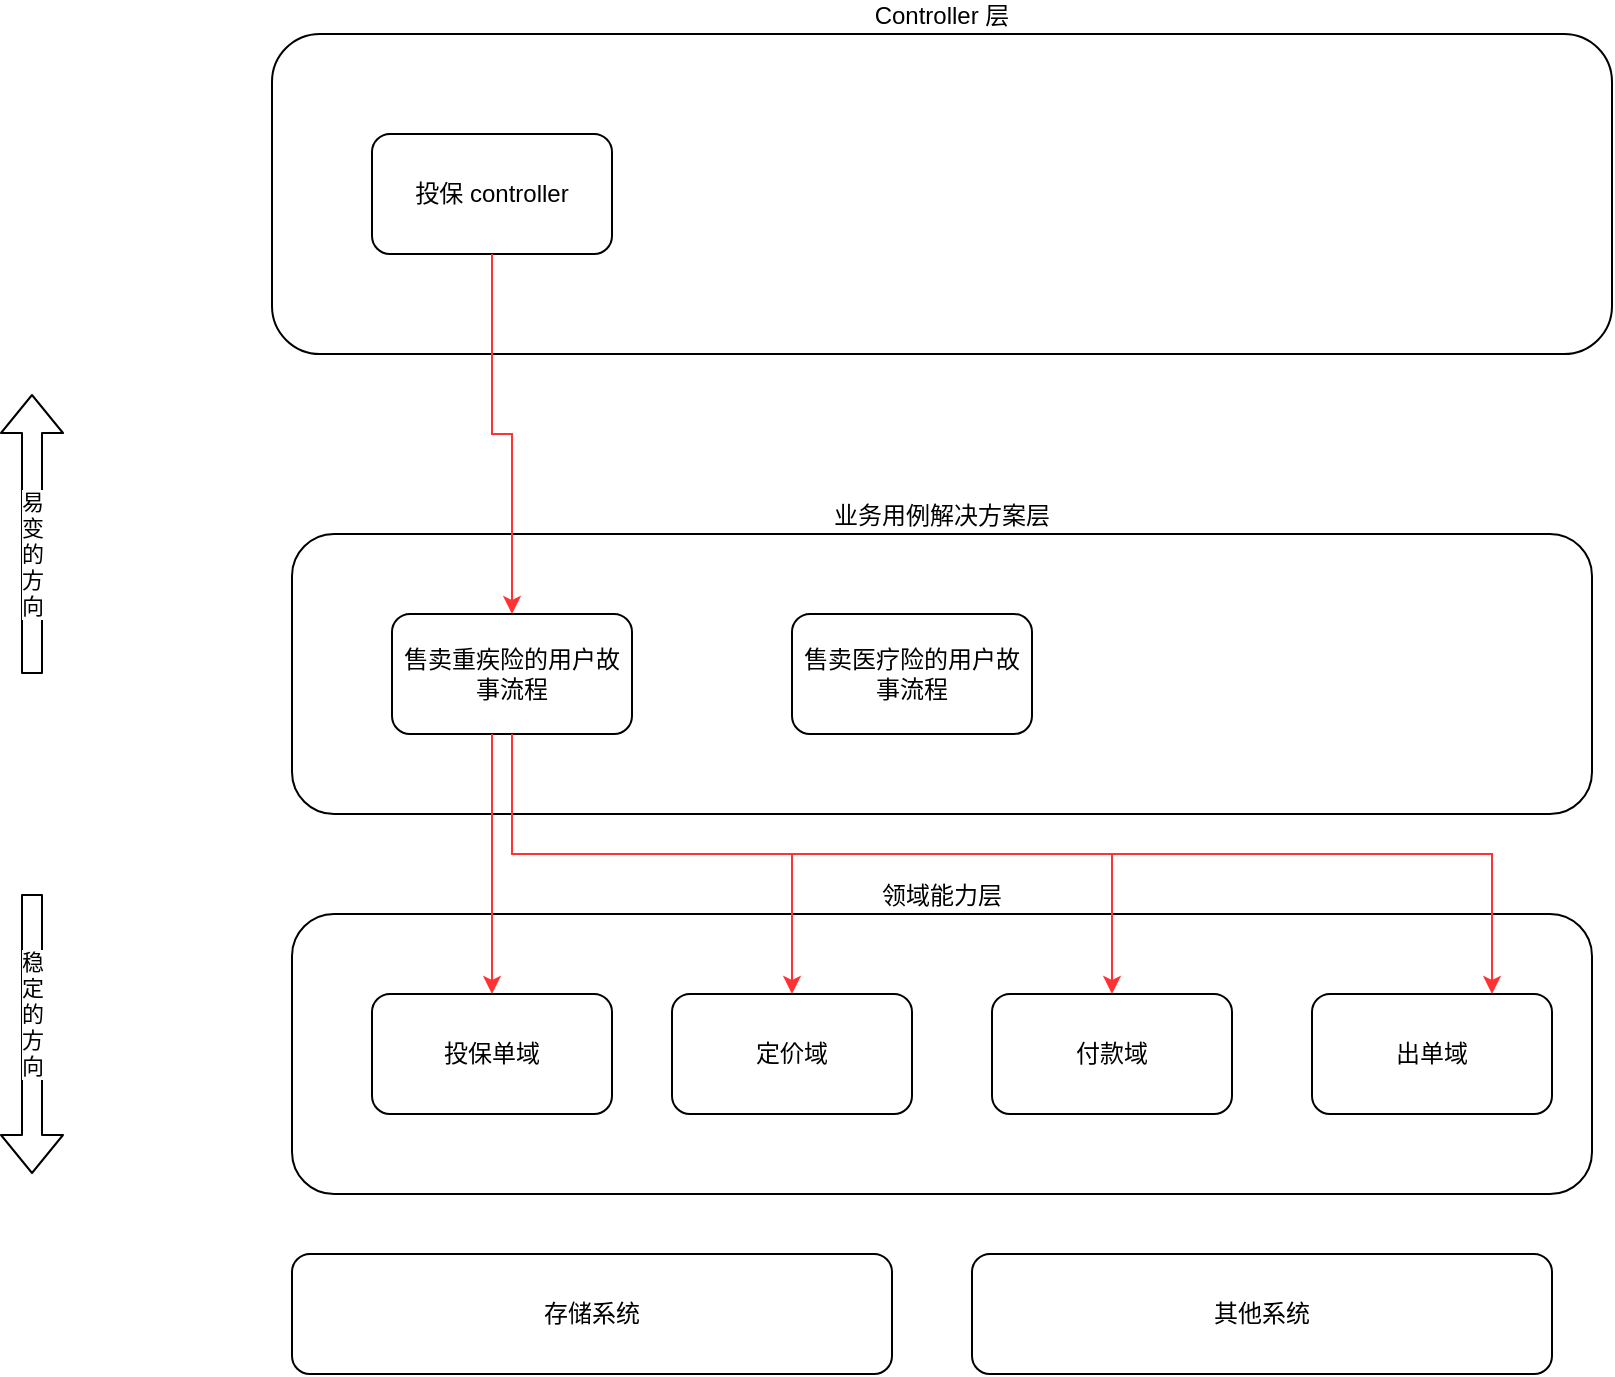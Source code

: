 <mxfile version="14.6.13" type="device"><diagram id="RcNigEhx3ysSZFdW-d6n" name="第 1 页"><mxGraphModel dx="1426" dy="860" grid="1" gridSize="10" guides="1" tooltips="1" connect="1" arrows="1" fold="1" page="1" pageScale="1" pageWidth="827" pageHeight="1169" math="0" shadow="0"><root><mxCell id="0"/><mxCell id="1" parent="0"/><mxCell id="Kyu0U2tLeAXra7n1gB3U-1" value="Controller 层" style="rounded=1;whiteSpace=wrap;html=1;labelPosition=center;verticalLabelPosition=top;align=center;verticalAlign=bottom;" parent="1" vertex="1"><mxGeometry x="260" y="140" width="670" height="160" as="geometry"/></mxCell><mxCell id="Kyu0U2tLeAXra7n1gB3U-2" value="投保 controller" style="rounded=1;whiteSpace=wrap;html=1;" parent="1" vertex="1"><mxGeometry x="310" y="190" width="120" height="60" as="geometry"/></mxCell><mxCell id="Kyu0U2tLeAXra7n1gB3U-3" value="业务用例解决方案层" style="rounded=1;whiteSpace=wrap;html=1;labelPosition=center;verticalLabelPosition=top;align=center;verticalAlign=bottom;" parent="1" vertex="1"><mxGeometry x="270" y="390" width="650" height="140" as="geometry"/></mxCell><mxCell id="Kyu0U2tLeAXra7n1gB3U-4" value="售卖重疾险的用户故事流程" style="rounded=1;whiteSpace=wrap;html=1;" parent="1" vertex="1"><mxGeometry x="320" y="430" width="120" height="60" as="geometry"/></mxCell><mxCell id="Kyu0U2tLeAXra7n1gB3U-5" value="售卖医疗险的用户故事流程" style="rounded=1;whiteSpace=wrap;html=1;" parent="1" vertex="1"><mxGeometry x="520" y="430" width="120" height="60" as="geometry"/></mxCell><mxCell id="Kyu0U2tLeAXra7n1gB3U-6" value="领域能力层" style="rounded=1;whiteSpace=wrap;html=1;labelPosition=center;verticalLabelPosition=top;align=center;verticalAlign=bottom;" parent="1" vertex="1"><mxGeometry x="270" y="580" width="650" height="140" as="geometry"/></mxCell><mxCell id="Kyu0U2tLeAXra7n1gB3U-7" value="投保单域" style="rounded=1;whiteSpace=wrap;html=1;" parent="1" vertex="1"><mxGeometry x="310" y="620" width="120" height="60" as="geometry"/></mxCell><mxCell id="Kyu0U2tLeAXra7n1gB3U-8" value="定价域" style="rounded=1;whiteSpace=wrap;html=1;" parent="1" vertex="1"><mxGeometry x="460" y="620" width="120" height="60" as="geometry"/></mxCell><mxCell id="Kyu0U2tLeAXra7n1gB3U-9" value="付款域" style="rounded=1;whiteSpace=wrap;html=1;" parent="1" vertex="1"><mxGeometry x="620" y="620" width="120" height="60" as="geometry"/></mxCell><mxCell id="Kyu0U2tLeAXra7n1gB3U-10" value="出单域" style="rounded=1;whiteSpace=wrap;html=1;" parent="1" vertex="1"><mxGeometry x="780" y="620" width="120" height="60" as="geometry"/></mxCell><mxCell id="Kyu0U2tLeAXra7n1gB3U-11" value="存储系统" style="rounded=1;whiteSpace=wrap;html=1;" parent="1" vertex="1"><mxGeometry x="270" y="750" width="300" height="60" as="geometry"/></mxCell><mxCell id="Kyu0U2tLeAXra7n1gB3U-12" value="其他系统" style="rounded=1;whiteSpace=wrap;html=1;" parent="1" vertex="1"><mxGeometry x="610" y="750" width="290" height="60" as="geometry"/></mxCell><mxCell id="Kyu0U2tLeAXra7n1gB3U-13" style="edgeStyle=orthogonalEdgeStyle;rounded=0;orthogonalLoop=1;jettySize=auto;html=1;strokeColor=#FF3333;" parent="1" source="Kyu0U2tLeAXra7n1gB3U-2" target="Kyu0U2tLeAXra7n1gB3U-4" edge="1"><mxGeometry relative="1" as="geometry"/></mxCell><mxCell id="Kyu0U2tLeAXra7n1gB3U-15" style="edgeStyle=orthogonalEdgeStyle;rounded=0;orthogonalLoop=1;jettySize=auto;html=1;strokeColor=#FF3333;" parent="1" source="Kyu0U2tLeAXra7n1gB3U-4" target="Kyu0U2tLeAXra7n1gB3U-8" edge="1"><mxGeometry relative="1" as="geometry"><Array as="points"><mxPoint x="380" y="550"/><mxPoint x="520" y="550"/></Array></mxGeometry></mxCell><mxCell id="Kyu0U2tLeAXra7n1gB3U-14" style="edgeStyle=orthogonalEdgeStyle;rounded=0;orthogonalLoop=1;jettySize=auto;html=1;strokeColor=#FF3333;" parent="1" source="Kyu0U2tLeAXra7n1gB3U-4" target="Kyu0U2tLeAXra7n1gB3U-7" edge="1"><mxGeometry relative="1" as="geometry"><Array as="points"><mxPoint x="370" y="520"/><mxPoint x="370" y="520"/></Array></mxGeometry></mxCell><mxCell id="Kyu0U2tLeAXra7n1gB3U-16" style="edgeStyle=orthogonalEdgeStyle;rounded=0;orthogonalLoop=1;jettySize=auto;html=1;entryX=0.5;entryY=0;entryDx=0;entryDy=0;strokeColor=#FF3333;" parent="1" source="Kyu0U2tLeAXra7n1gB3U-4" target="Kyu0U2tLeAXra7n1gB3U-9" edge="1"><mxGeometry relative="1" as="geometry"><Array as="points"><mxPoint x="380" y="550"/><mxPoint x="680" y="550"/></Array></mxGeometry></mxCell><mxCell id="Kyu0U2tLeAXra7n1gB3U-17" style="edgeStyle=orthogonalEdgeStyle;rounded=0;orthogonalLoop=1;jettySize=auto;html=1;entryX=0.75;entryY=0;entryDx=0;entryDy=0;strokeColor=#FF3333;" parent="1" source="Kyu0U2tLeAXra7n1gB3U-4" target="Kyu0U2tLeAXra7n1gB3U-10" edge="1"><mxGeometry relative="1" as="geometry"><Array as="points"><mxPoint x="380" y="550"/><mxPoint x="870" y="550"/></Array></mxGeometry></mxCell><mxCell id="dIV0PQTi0CY4TLv40Vww-1" value="" style="shape=flexArrow;endArrow=classic;html=1;" edge="1" parent="1"><mxGeometry width="50" height="50" relative="1" as="geometry"><mxPoint x="140" y="460" as="sourcePoint"/><mxPoint x="140" y="320" as="targetPoint"/></mxGeometry></mxCell><mxCell id="dIV0PQTi0CY4TLv40Vww-2" value="易&lt;br&gt;变&lt;br&gt;的&lt;br&gt;方&lt;br&gt;向" style="edgeLabel;html=1;align=center;verticalAlign=middle;resizable=0;points=[];" vertex="1" connectable="0" parent="dIV0PQTi0CY4TLv40Vww-1"><mxGeometry x="0.357" y="-3" relative="1" as="geometry"><mxPoint x="-3" y="35" as="offset"/></mxGeometry></mxCell><mxCell id="dIV0PQTi0CY4TLv40Vww-3" value="" style="shape=flexArrow;endArrow=classic;html=1;" edge="1" parent="1"><mxGeometry width="50" height="50" relative="1" as="geometry"><mxPoint x="140" y="570" as="sourcePoint"/><mxPoint x="140" y="710" as="targetPoint"/></mxGeometry></mxCell><mxCell id="dIV0PQTi0CY4TLv40Vww-4" value="稳&lt;br&gt;定&lt;br&gt;的&lt;br&gt;方&lt;br&gt;向" style="edgeLabel;html=1;align=center;verticalAlign=middle;resizable=0;points=[];" vertex="1" connectable="0" parent="dIV0PQTi0CY4TLv40Vww-3"><mxGeometry x="-0.357" y="3" relative="1" as="geometry"><mxPoint x="-3" y="15" as="offset"/></mxGeometry></mxCell></root></mxGraphModel></diagram></mxfile>